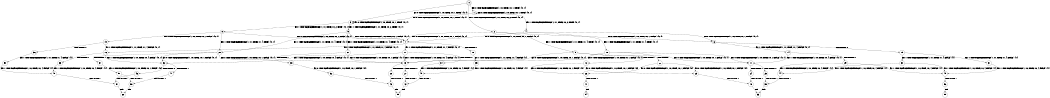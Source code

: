 digraph BCG {
size = "7, 10.5";
center = TRUE;
node [shape = circle];
0 [peripheries = 2];
0 -> 1 [label = "EX !0 !ATOMIC_EXCH_BRANCH (1, +0, TRUE, +0, 1, TRUE) !{0, 1}"];
0 -> 2 [label = "EX !1 !ATOMIC_EXCH_BRANCH (1, +1, TRUE, +0, 2, TRUE) !{0, 1}"];
0 -> 3 [label = "EX !0 !ATOMIC_EXCH_BRANCH (1, +0, TRUE, +0, 1, TRUE) !{0, 1}"];
1 -> 1 [label = "EX !0 !ATOMIC_EXCH_BRANCH (1, +0, TRUE, +0, 1, TRUE) !{0, 1}"];
1 -> 4 [label = "EX !1 !ATOMIC_EXCH_BRANCH (1, +1, TRUE, +0, 2, TRUE) !{0, 1}"];
1 -> 3 [label = "EX !0 !ATOMIC_EXCH_BRANCH (1, +0, TRUE, +0, 1, TRUE) !{0, 1}"];
2 -> 5 [label = "EX !1 !ATOMIC_EXCH_BRANCH (1, +1, TRUE, +1, 4, TRUE) !{0, 1}"];
2 -> 6 [label = "EX !0 !ATOMIC_EXCH_BRANCH (1, +0, TRUE, +0, 1, FALSE) !{0, 1}"];
2 -> 7 [label = "EX !0 !ATOMIC_EXCH_BRANCH (1, +0, TRUE, +0, 1, FALSE) !{0, 1}"];
3 -> 8 [label = "EX !1 !ATOMIC_EXCH_BRANCH (1, +1, TRUE, +0, 2, TRUE) !{0, 1}"];
3 -> 3 [label = "EX !0 !ATOMIC_EXCH_BRANCH (1, +0, TRUE, +0, 1, TRUE) !{0, 1}"];
3 -> 9 [label = "EX !1 !ATOMIC_EXCH_BRANCH (1, +1, TRUE, +0, 2, TRUE) !{0, 1}"];
4 -> 6 [label = "EX !0 !ATOMIC_EXCH_BRANCH (1, +0, TRUE, +0, 1, FALSE) !{0, 1}"];
4 -> 10 [label = "EX !1 !ATOMIC_EXCH_BRANCH (1, +1, TRUE, +1, 4, TRUE) !{0, 1}"];
4 -> 7 [label = "EX !0 !ATOMIC_EXCH_BRANCH (1, +0, TRUE, +0, 1, FALSE) !{0, 1}"];
5 -> 11 [label = "EX !0 !ATOMIC_EXCH_BRANCH (1, +0, TRUE, +0, 1, FALSE) !{0, 1}"];
5 -> 12 [label = "TERMINATE !1"];
5 -> 13 [label = "EX !0 !ATOMIC_EXCH_BRANCH (1, +0, TRUE, +0, 1, FALSE) !{0, 1}"];
6 -> 14 [label = "EX !1 !ATOMIC_EXCH_BRANCH (1, +1, TRUE, +1, 4, FALSE) !{0, 1}"];
6 -> 15 [label = "TERMINATE !0"];
7 -> 16 [label = "EX !1 !ATOMIC_EXCH_BRANCH (1, +1, TRUE, +1, 4, FALSE) !{0, 1}"];
7 -> 17 [label = "EX !1 !ATOMIC_EXCH_BRANCH (1, +1, TRUE, +1, 4, FALSE) !{0, 1}"];
7 -> 18 [label = "TERMINATE !0"];
8 -> 19 [label = "EX !0 !ATOMIC_EXCH_BRANCH (1, +0, TRUE, +0, 1, FALSE) !{0, 1}"];
8 -> 20 [label = "EX !1 !ATOMIC_EXCH_BRANCH (1, +1, TRUE, +1, 4, TRUE) !{0, 1}"];
8 -> 7 [label = "EX !0 !ATOMIC_EXCH_BRANCH (1, +0, TRUE, +0, 1, FALSE) !{0, 1}"];
9 -> 20 [label = "EX !1 !ATOMIC_EXCH_BRANCH (1, +1, TRUE, +1, 4, TRUE) !{0, 1}"];
9 -> 7 [label = "EX !0 !ATOMIC_EXCH_BRANCH (1, +0, TRUE, +0, 1, FALSE) !{0, 1}"];
9 -> 21 [label = "EX !1 !ATOMIC_EXCH_BRANCH (1, +1, TRUE, +1, 4, TRUE) !{0, 1}"];
10 -> 11 [label = "EX !0 !ATOMIC_EXCH_BRANCH (1, +0, TRUE, +0, 1, FALSE) !{0, 1}"];
10 -> 22 [label = "TERMINATE !1"];
10 -> 13 [label = "EX !0 !ATOMIC_EXCH_BRANCH (1, +0, TRUE, +0, 1, FALSE) !{0, 1}"];
11 -> 23 [label = "TERMINATE !0"];
11 -> 24 [label = "TERMINATE !1"];
12 -> 25 [label = "EX !0 !ATOMIC_EXCH_BRANCH (1, +0, TRUE, +0, 1, FALSE) !{0}"];
12 -> 26 [label = "EX !0 !ATOMIC_EXCH_BRANCH (1, +0, TRUE, +0, 1, FALSE) !{0}"];
13 -> 27 [label = "TERMINATE !0"];
13 -> 28 [label = "TERMINATE !1"];
14 -> 11 [label = "EX !1 !ATOMIC_EXCH_BRANCH (1, +0, TRUE, +0, 4, FALSE) !{0, 1}"];
14 -> 29 [label = "TERMINATE !0"];
15 -> 30 [label = "EX !1 !ATOMIC_EXCH_BRANCH (1, +1, TRUE, +1, 4, FALSE) !{1}"];
15 -> 31 [label = "EX !1 !ATOMIC_EXCH_BRANCH (1, +1, TRUE, +1, 4, FALSE) !{1}"];
16 -> 32 [label = "EX !1 !ATOMIC_EXCH_BRANCH (1, +0, TRUE, +0, 4, FALSE) !{0, 1}"];
16 -> 33 [label = "TERMINATE !0"];
17 -> 32 [label = "EX !1 !ATOMIC_EXCH_BRANCH (1, +0, TRUE, +0, 4, FALSE) !{0, 1}"];
17 -> 13 [label = "EX !1 !ATOMIC_EXCH_BRANCH (1, +0, TRUE, +0, 4, FALSE) !{0, 1}"];
17 -> 34 [label = "TERMINATE !0"];
18 -> 35 [label = "EX !1 !ATOMIC_EXCH_BRANCH (1, +1, TRUE, +1, 4, FALSE) !{1}"];
19 -> 16 [label = "EX !1 !ATOMIC_EXCH_BRANCH (1, +1, TRUE, +1, 4, FALSE) !{0, 1}"];
19 -> 36 [label = "TERMINATE !0"];
20 -> 32 [label = "EX !0 !ATOMIC_EXCH_BRANCH (1, +0, TRUE, +0, 1, FALSE) !{0, 1}"];
20 -> 37 [label = "TERMINATE !1"];
20 -> 13 [label = "EX !0 !ATOMIC_EXCH_BRANCH (1, +0, TRUE, +0, 1, FALSE) !{0, 1}"];
21 -> 13 [label = "EX !0 !ATOMIC_EXCH_BRANCH (1, +0, TRUE, +0, 1, FALSE) !{0, 1}"];
21 -> 38 [label = "TERMINATE !1"];
22 -> 25 [label = "EX !0 !ATOMIC_EXCH_BRANCH (1, +0, TRUE, +0, 1, FALSE) !{0}"];
22 -> 26 [label = "EX !0 !ATOMIC_EXCH_BRANCH (1, +0, TRUE, +0, 1, FALSE) !{0}"];
23 -> 39 [label = "TERMINATE !1"];
24 -> 40 [label = "TERMINATE !0"];
25 -> 40 [label = "TERMINATE !0"];
26 -> 41 [label = "TERMINATE !0"];
27 -> 42 [label = "TERMINATE !1"];
28 -> 43 [label = "TERMINATE !0"];
29 -> 44 [label = "EX !1 !ATOMIC_EXCH_BRANCH (1, +0, TRUE, +0, 4, FALSE) !{1}"];
29 -> 45 [label = "EX !1 !ATOMIC_EXCH_BRANCH (1, +0, TRUE, +0, 4, FALSE) !{1}"];
30 -> 44 [label = "EX !1 !ATOMIC_EXCH_BRANCH (1, +0, TRUE, +0, 4, FALSE) !{1}"];
30 -> 45 [label = "EX !1 !ATOMIC_EXCH_BRANCH (1, +0, TRUE, +0, 4, FALSE) !{1}"];
31 -> 45 [label = "EX !1 !ATOMIC_EXCH_BRANCH (1, +0, TRUE, +0, 4, FALSE) !{1}"];
32 -> 46 [label = "TERMINATE !0"];
32 -> 47 [label = "TERMINATE !1"];
33 -> 48 [label = "EX !1 !ATOMIC_EXCH_BRANCH (1, +0, TRUE, +0, 4, FALSE) !{1}"];
34 -> 49 [label = "EX !1 !ATOMIC_EXCH_BRANCH (1, +0, TRUE, +0, 4, FALSE) !{1}"];
35 -> 49 [label = "EX !1 !ATOMIC_EXCH_BRANCH (1, +0, TRUE, +0, 4, FALSE) !{1}"];
36 -> 50 [label = "EX !1 !ATOMIC_EXCH_BRANCH (1, +1, TRUE, +1, 4, FALSE) !{1}"];
37 -> 51 [label = "EX !0 !ATOMIC_EXCH_BRANCH (1, +0, TRUE, +0, 1, FALSE) !{0}"];
38 -> 52 [label = "EX !0 !ATOMIC_EXCH_BRANCH (1, +0, TRUE, +0, 1, FALSE) !{0}"];
39 -> 53 [label = "exit"];
40 -> 53 [label = "exit"];
41 -> 54 [label = "exit"];
42 -> 55 [label = "exit"];
43 -> 55 [label = "exit"];
44 -> 39 [label = "TERMINATE !1"];
45 -> 56 [label = "TERMINATE !1"];
46 -> 57 [label = "TERMINATE !1"];
47 -> 58 [label = "TERMINATE !0"];
48 -> 57 [label = "TERMINATE !1"];
49 -> 42 [label = "TERMINATE !1"];
50 -> 48 [label = "EX !1 !ATOMIC_EXCH_BRANCH (1, +0, TRUE, +0, 4, FALSE) !{1}"];
51 -> 58 [label = "TERMINATE !0"];
52 -> 43 [label = "TERMINATE !0"];
56 -> 59 [label = "exit"];
57 -> 60 [label = "exit"];
58 -> 60 [label = "exit"];
}

